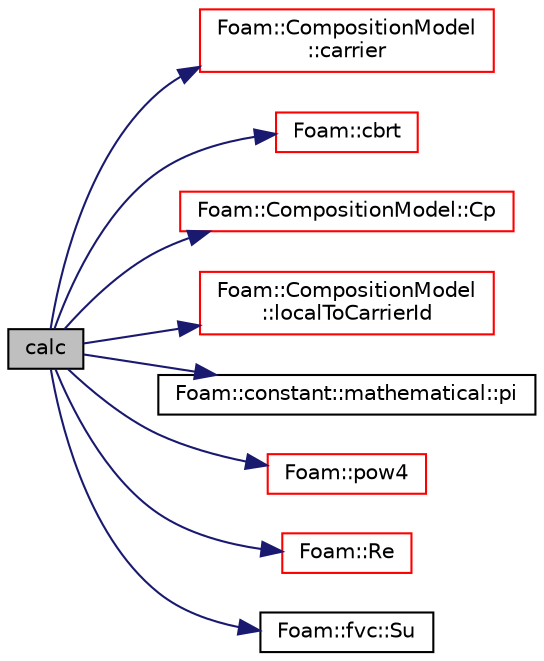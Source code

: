 digraph "calc"
{
  bgcolor="transparent";
  edge [fontname="Helvetica",fontsize="10",labelfontname="Helvetica",labelfontsize="10"];
  node [fontname="Helvetica",fontsize="10",shape=record];
  rankdir="LR";
  Node1 [label="calc",height=0.2,width=0.4,color="black", fillcolor="grey75", style="filled", fontcolor="black"];
  Node1 -> Node2 [color="midnightblue",fontsize="10",style="solid",fontname="Helvetica"];
  Node2 [label="Foam::CompositionModel\l::carrier",height=0.2,width=0.4,color="red",URL="$a00334.html#ad09148d289e10bb0f0264a4623d3822b",tooltip="Return the carrier components (wrapper function) "];
  Node1 -> Node3 [color="midnightblue",fontsize="10",style="solid",fontname="Helvetica"];
  Node3 [label="Foam::cbrt",height=0.2,width=0.4,color="red",URL="$a10936.html#aca0b7feea326c0e1e9e04078a319d019"];
  Node1 -> Node4 [color="midnightblue",fontsize="10",style="solid",fontname="Helvetica"];
  Node4 [label="Foam::CompositionModel::Cp",height=0.2,width=0.4,color="red",URL="$a00334.html#a3063f4507c05978b5d0b2ac54b5438b1",tooltip="Return specific heat caoacity for the phase phaseI. "];
  Node1 -> Node5 [color="midnightblue",fontsize="10",style="solid",fontname="Helvetica"];
  Node5 [label="Foam::CompositionModel\l::localToCarrierId",height=0.2,width=0.4,color="red",URL="$a00334.html#a10018cadde2cb831b9a23ea65cbe126c",tooltip="Return carrier id of component given local id. "];
  Node1 -> Node6 [color="midnightblue",fontsize="10",style="solid",fontname="Helvetica"];
  Node6 [label="Foam::constant::mathematical::pi",height=0.2,width=0.4,color="black",URL="$a10948.html#a731b8788a4c01586c35266c7ca4fed04"];
  Node1 -> Node7 [color="midnightblue",fontsize="10",style="solid",fontname="Helvetica"];
  Node7 [label="Foam::pow4",height=0.2,width=0.4,color="red",URL="$a10936.html#aa0ae321d4861170e35fbb938636a4f40"];
  Node1 -> Node8 [color="midnightblue",fontsize="10",style="solid",fontname="Helvetica"];
  Node8 [label="Foam::Re",height=0.2,width=0.4,color="red",URL="$a10936.html#affa366970bcbe0f7ccf7c85557a3e12b"];
  Node1 -> Node9 [color="midnightblue",fontsize="10",style="solid",fontname="Helvetica"];
  Node9 [label="Foam::fvc::Su",height=0.2,width=0.4,color="black",URL="$a10972.html#ac92e296062b7b025a96b82351c1d9b89"];
}
